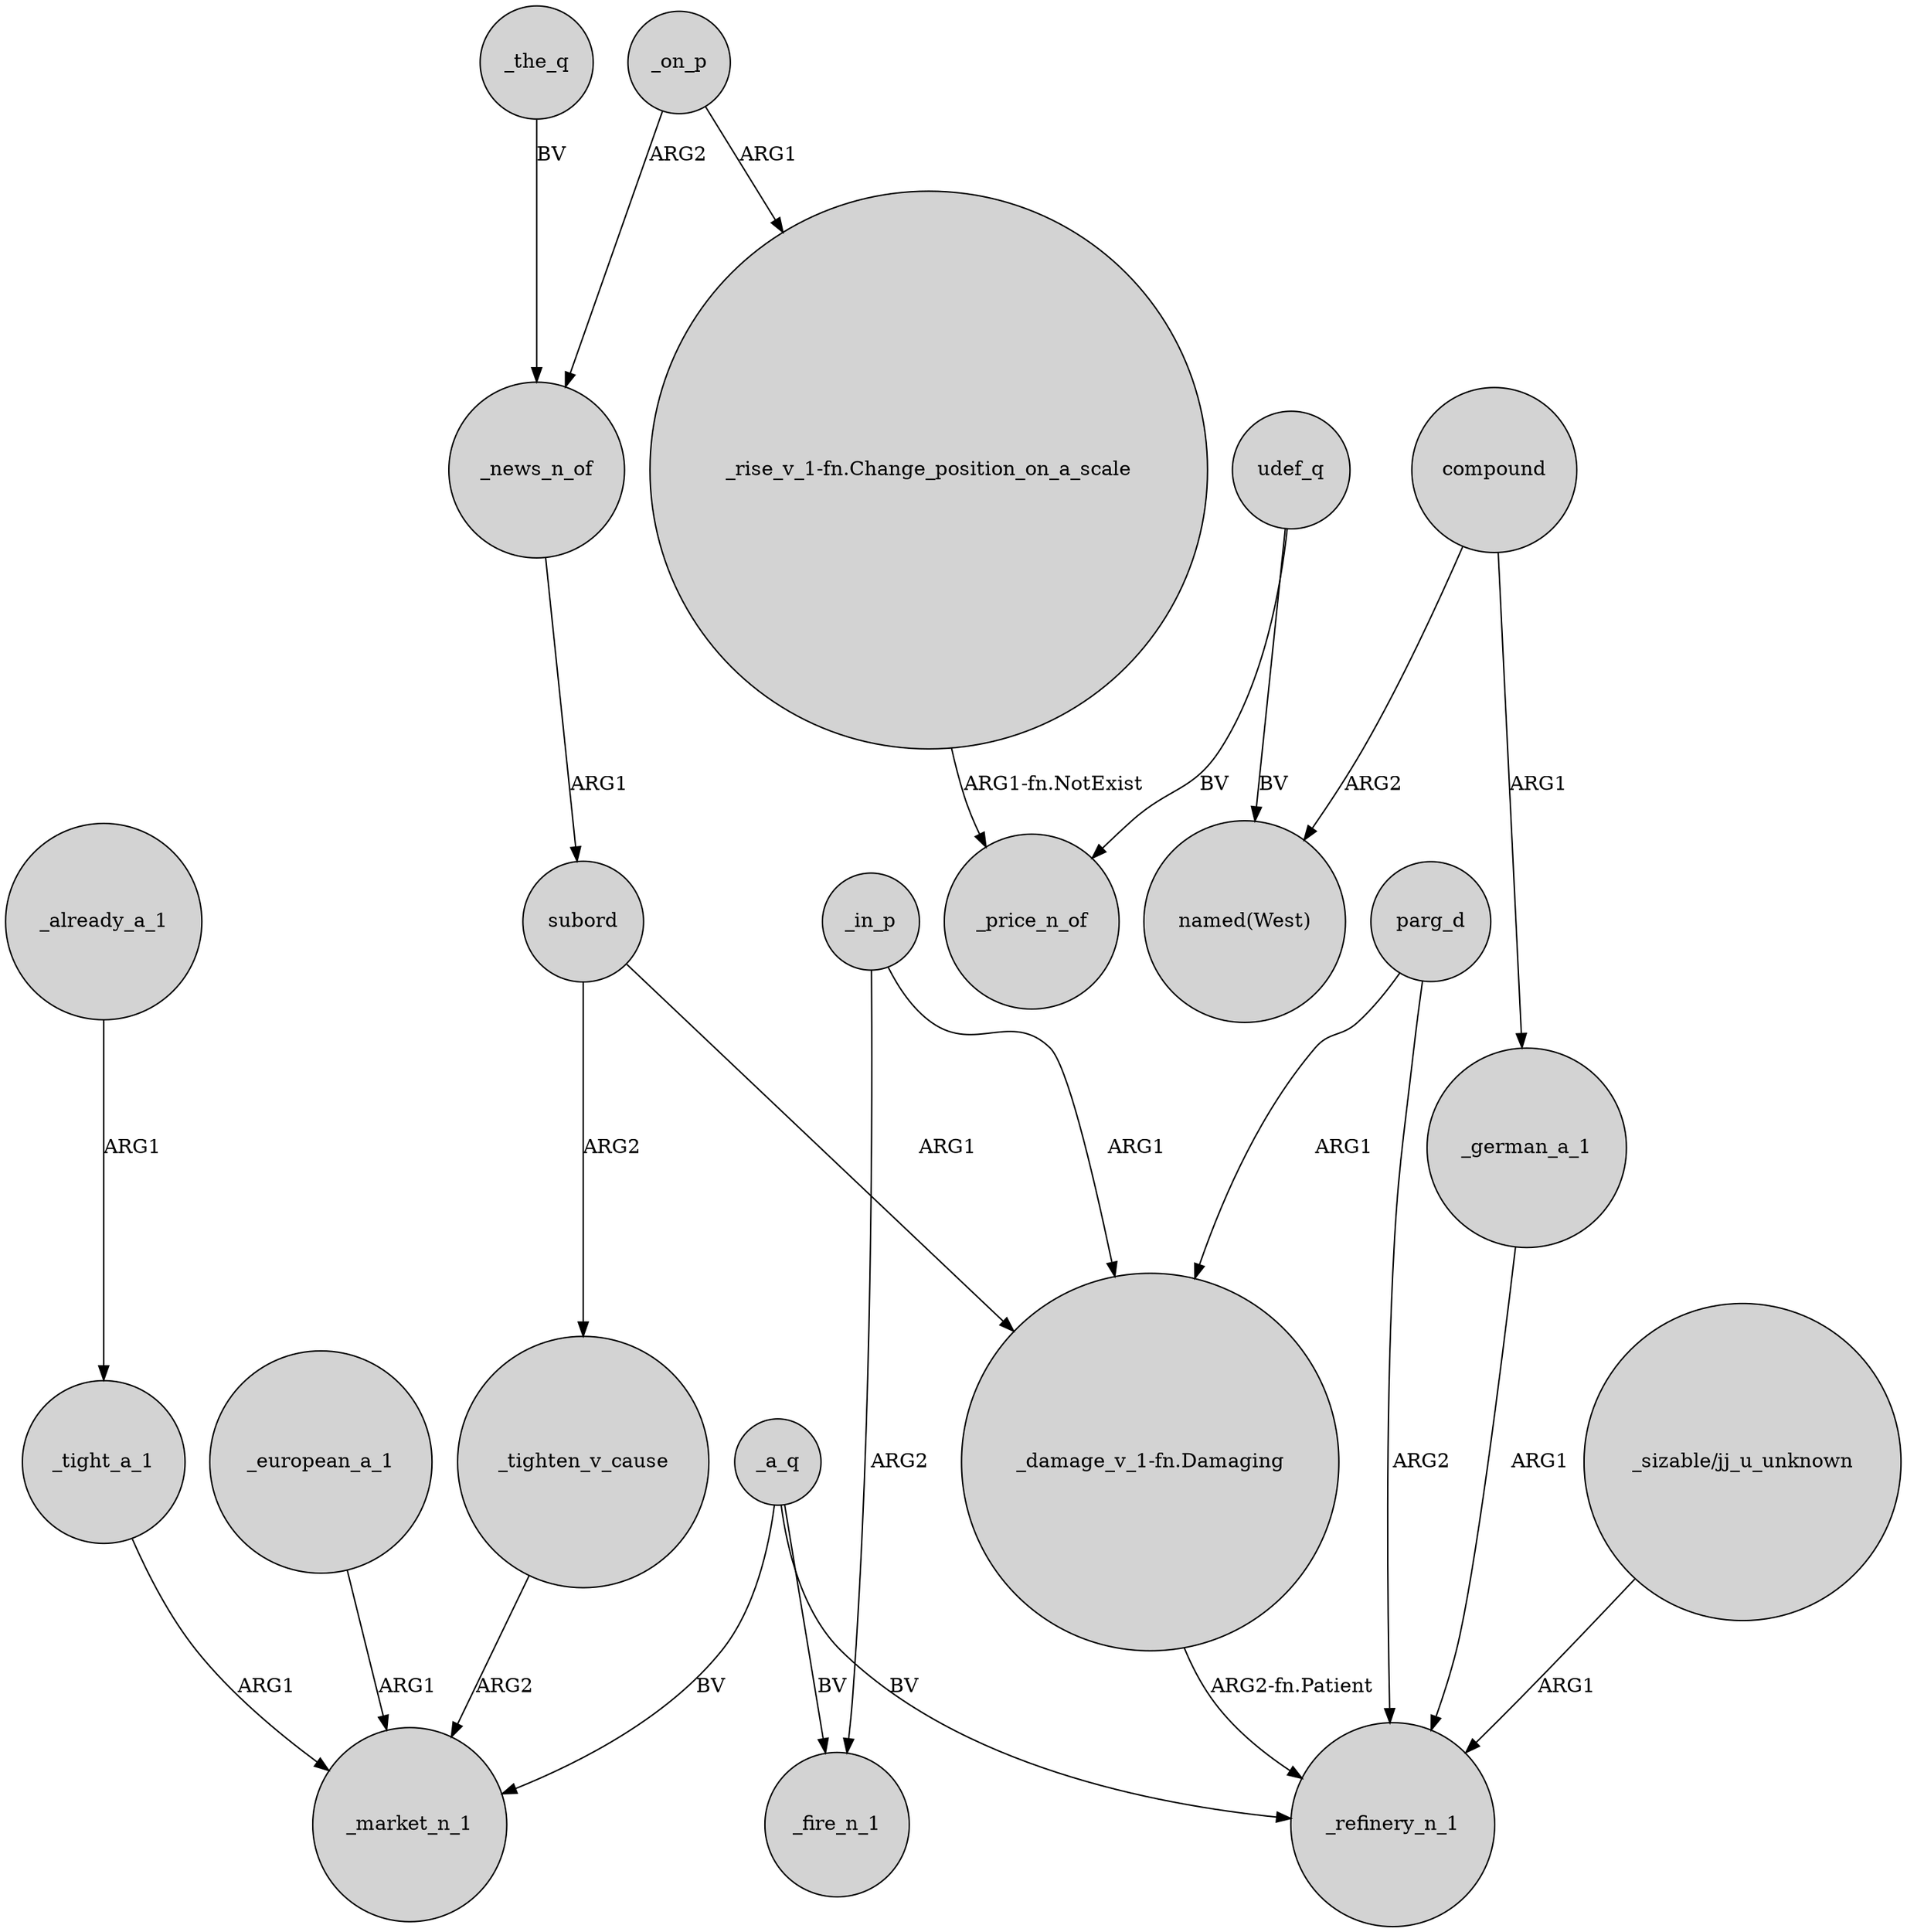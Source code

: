 digraph {
	node [shape=circle style=filled]
	_in_p -> "_damage_v_1-fn.Damaging" [label=ARG1]
	compound -> "named(West)" [label=ARG2]
	udef_q -> _price_n_of [label=BV]
	"_sizable/jj_u_unknown" -> _refinery_n_1 [label=ARG1]
	_on_p -> "_rise_v_1-fn.Change_position_on_a_scale" [label=ARG1]
	"_damage_v_1-fn.Damaging" -> _refinery_n_1 [label="ARG2-fn.Patient"]
	_a_q -> _refinery_n_1 [label=BV]
	_tight_a_1 -> _market_n_1 [label=ARG1]
	_a_q -> _fire_n_1 [label=BV]
	parg_d -> "_damage_v_1-fn.Damaging" [label=ARG1]
	_german_a_1 -> _refinery_n_1 [label=ARG1]
	_in_p -> _fire_n_1 [label=ARG2]
	udef_q -> "named(West)" [label=BV]
	subord -> "_damage_v_1-fn.Damaging" [label=ARG1]
	_a_q -> _market_n_1 [label=BV]
	_the_q -> _news_n_of [label=BV]
	"_rise_v_1-fn.Change_position_on_a_scale" -> _price_n_of [label="ARG1-fn.NotExist"]
	subord -> _tighten_v_cause [label=ARG2]
	_on_p -> _news_n_of [label=ARG2]
	_already_a_1 -> _tight_a_1 [label=ARG1]
	_european_a_1 -> _market_n_1 [label=ARG1]
	_news_n_of -> subord [label=ARG1]
	parg_d -> _refinery_n_1 [label=ARG2]
	_tighten_v_cause -> _market_n_1 [label=ARG2]
	compound -> _german_a_1 [label=ARG1]
}
